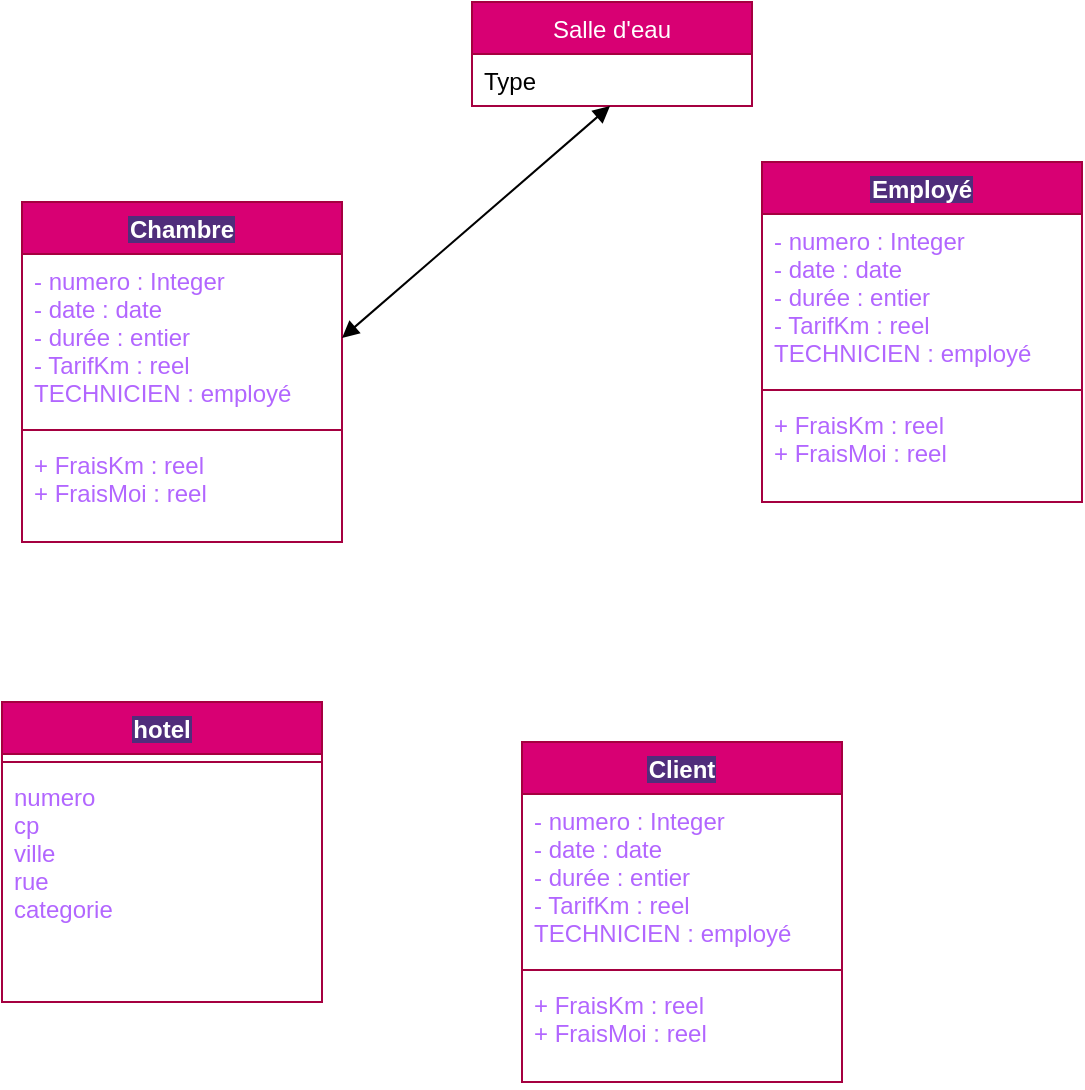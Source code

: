 <mxfile>
    <diagram id="frnP-RK81W5xwYFqD1Lh" name="Page-1">
        <mxGraphModel dx="848" dy="645" grid="1" gridSize="10" guides="1" tooltips="1" connect="1" arrows="1" fold="1" page="1" pageScale="1" pageWidth="850" pageHeight="1100" math="0" shadow="0">
            <root>
                <mxCell id="0"/>
                <mxCell id="1" parent="0"/>
                <mxCell id="22" value="Chambre&#10;" style="swimlane;fontStyle=1;align=center;verticalAlign=top;childLayout=stackLayout;horizontal=1;startSize=26;horizontalStack=0;resizeParent=1;resizeParentMax=0;resizeLast=0;collapsible=1;marginBottom=0;labelBackgroundColor=#502d7b;fillColor=#d80073;fontColor=#ffffff;strokeColor=#A50040;" parent="1" vertex="1">
                    <mxGeometry x="60" y="170" width="160" height="170" as="geometry">
                        <mxRectangle x="340" y="426" width="100" height="30" as="alternateBounds"/>
                    </mxGeometry>
                </mxCell>
                <mxCell id="23" value="- numero : Integer&#10;- date : date&#10;- durée : entier&#10;- TarifKm : reel&#10;TECHNICIEN : employé " style="text;align=left;verticalAlign=top;spacingLeft=4;spacingRight=4;overflow=hidden;rotatable=0;points=[[0,0.5],[1,0.5]];portConstraint=eastwest;fontStyle=0;fontColor=#B266FF;" parent="22" vertex="1">
                    <mxGeometry y="26" width="160" height="84" as="geometry"/>
                </mxCell>
                <mxCell id="24" value="" style="line;strokeWidth=1;fillColor=none;align=left;verticalAlign=middle;spacingTop=-1;spacingLeft=3;spacingRight=3;rotatable=0;labelPosition=right;points=[];portConstraint=eastwest;strokeColor=inherit;" parent="22" vertex="1">
                    <mxGeometry y="110" width="160" height="8" as="geometry"/>
                </mxCell>
                <mxCell id="25" value="+ FraisKm : reel&#10;+ FraisMoi : reel" style="text;strokeColor=none;fillColor=none;align=left;verticalAlign=top;spacingLeft=4;spacingRight=4;overflow=hidden;rotatable=0;points=[[0,0.5],[1,0.5]];portConstraint=eastwest;fontColor=#B266FF;labelBackgroundColor=default;" parent="22" vertex="1">
                    <mxGeometry y="118" width="160" height="52" as="geometry"/>
                </mxCell>
                <mxCell id="57" value="hotel&#10;" style="swimlane;fontStyle=1;align=center;verticalAlign=top;childLayout=stackLayout;horizontal=1;startSize=26;horizontalStack=0;resizeParent=1;resizeParentMax=0;resizeLast=0;collapsible=1;marginBottom=0;labelBackgroundColor=#502d7b;fontColor=#ffffff;fillColor=#d80073;strokeColor=#A50040;" parent="1" vertex="1">
                    <mxGeometry x="50" y="420" width="160" height="150" as="geometry"/>
                </mxCell>
                <mxCell id="59" value="" style="line;strokeWidth=1;fillColor=none;align=left;verticalAlign=middle;spacingTop=-1;spacingLeft=3;spacingRight=3;rotatable=0;labelPosition=right;points=[];portConstraint=eastwest;strokeColor=inherit;labelBackgroundColor=#502d7b;fontColor=#B266FF;" parent="57" vertex="1">
                    <mxGeometry y="26" width="160" height="8" as="geometry"/>
                </mxCell>
                <mxCell id="60" value="numero&#10;cp&#10;ville&#10;rue&#10;categorie&#10;" style="text;strokeColor=none;fillColor=none;align=left;verticalAlign=top;spacingLeft=4;spacingRight=4;overflow=hidden;rotatable=0;points=[[0,0.5],[1,0.5]];portConstraint=eastwest;labelBackgroundColor=none;fontColor=#B266FF;" parent="57" vertex="1">
                    <mxGeometry y="34" width="160" height="116" as="geometry"/>
                </mxCell>
                <mxCell id="114" value="Salle d'eau" style="swimlane;fontStyle=0;childLayout=stackLayout;horizontal=1;startSize=26;fillColor=#d80073;horizontalStack=0;resizeParent=1;resizeParentMax=0;resizeLast=0;collapsible=1;marginBottom=0;fontColor=#ffffff;strokeColor=#A50040;" vertex="1" parent="1">
                    <mxGeometry x="285" y="70" width="140" height="52" as="geometry"/>
                </mxCell>
                <mxCell id="116" value="Type&#10;" style="text;strokeColor=none;fillColor=none;align=left;verticalAlign=top;spacingLeft=4;spacingRight=4;overflow=hidden;rotatable=0;points=[[0,0.5],[1,0.5]];portConstraint=eastwest;" vertex="1" parent="114">
                    <mxGeometry y="26" width="140" height="26" as="geometry"/>
                </mxCell>
                <mxCell id="118" value="" style="endArrow=block;startArrow=block;endFill=1;startFill=1;html=1;exitX=1;exitY=0.5;exitDx=0;exitDy=0;entryX=0.493;entryY=1;entryDx=0;entryDy=0;entryPerimeter=0;" edge="1" parent="1" source="23" target="116">
                    <mxGeometry width="160" relative="1" as="geometry">
                        <mxPoint x="370" y="350" as="sourcePoint"/>
                        <mxPoint x="340.02" y="183.008" as="targetPoint"/>
                    </mxGeometry>
                </mxCell>
                <mxCell id="119" value="Employé" style="swimlane;fontStyle=1;align=center;verticalAlign=top;childLayout=stackLayout;horizontal=1;startSize=26;horizontalStack=0;resizeParent=1;resizeParentMax=0;resizeLast=0;collapsible=1;marginBottom=0;labelBackgroundColor=#502d7b;fillColor=#d80073;fontColor=#ffffff;strokeColor=#A50040;" vertex="1" parent="1">
                    <mxGeometry x="430" y="150" width="160" height="170" as="geometry">
                        <mxRectangle x="340" y="426" width="100" height="30" as="alternateBounds"/>
                    </mxGeometry>
                </mxCell>
                <mxCell id="120" value="- numero : Integer&#10;- date : date&#10;- durée : entier&#10;- TarifKm : reel&#10;TECHNICIEN : employé " style="text;align=left;verticalAlign=top;spacingLeft=4;spacingRight=4;overflow=hidden;rotatable=0;points=[[0,0.5],[1,0.5]];portConstraint=eastwest;fontStyle=0;fontColor=#B266FF;" vertex="1" parent="119">
                    <mxGeometry y="26" width="160" height="84" as="geometry"/>
                </mxCell>
                <mxCell id="121" value="" style="line;strokeWidth=1;fillColor=none;align=left;verticalAlign=middle;spacingTop=-1;spacingLeft=3;spacingRight=3;rotatable=0;labelPosition=right;points=[];portConstraint=eastwest;strokeColor=inherit;" vertex="1" parent="119">
                    <mxGeometry y="110" width="160" height="8" as="geometry"/>
                </mxCell>
                <mxCell id="122" value="+ FraisKm : reel&#10;+ FraisMoi : reel" style="text;strokeColor=none;fillColor=none;align=left;verticalAlign=top;spacingLeft=4;spacingRight=4;overflow=hidden;rotatable=0;points=[[0,0.5],[1,0.5]];portConstraint=eastwest;fontColor=#B266FF;labelBackgroundColor=default;" vertex="1" parent="119">
                    <mxGeometry y="118" width="160" height="52" as="geometry"/>
                </mxCell>
                <mxCell id="123" value="Client" style="swimlane;fontStyle=1;align=center;verticalAlign=top;childLayout=stackLayout;horizontal=1;startSize=26;horizontalStack=0;resizeParent=1;resizeParentMax=0;resizeLast=0;collapsible=1;marginBottom=0;labelBackgroundColor=#502d7b;fillColor=#d80073;fontColor=#ffffff;strokeColor=#A50040;" vertex="1" parent="1">
                    <mxGeometry x="310" y="440" width="160" height="170" as="geometry">
                        <mxRectangle x="340" y="426" width="100" height="30" as="alternateBounds"/>
                    </mxGeometry>
                </mxCell>
                <mxCell id="124" value="- numero : Integer&#10;- date : date&#10;- durée : entier&#10;- TarifKm : reel&#10;TECHNICIEN : employé " style="text;align=left;verticalAlign=top;spacingLeft=4;spacingRight=4;overflow=hidden;rotatable=0;points=[[0,0.5],[1,0.5]];portConstraint=eastwest;fontStyle=0;fontColor=#B266FF;" vertex="1" parent="123">
                    <mxGeometry y="26" width="160" height="84" as="geometry"/>
                </mxCell>
                <mxCell id="125" value="" style="line;strokeWidth=1;fillColor=none;align=left;verticalAlign=middle;spacingTop=-1;spacingLeft=3;spacingRight=3;rotatable=0;labelPosition=right;points=[];portConstraint=eastwest;strokeColor=inherit;" vertex="1" parent="123">
                    <mxGeometry y="110" width="160" height="8" as="geometry"/>
                </mxCell>
                <mxCell id="126" value="+ FraisKm : reel&#10;+ FraisMoi : reel" style="text;strokeColor=none;fillColor=none;align=left;verticalAlign=top;spacingLeft=4;spacingRight=4;overflow=hidden;rotatable=0;points=[[0,0.5],[1,0.5]];portConstraint=eastwest;fontColor=#B266FF;labelBackgroundColor=default;" vertex="1" parent="123">
                    <mxGeometry y="118" width="160" height="52" as="geometry"/>
                </mxCell>
            </root>
        </mxGraphModel>
    </diagram>
</mxfile>